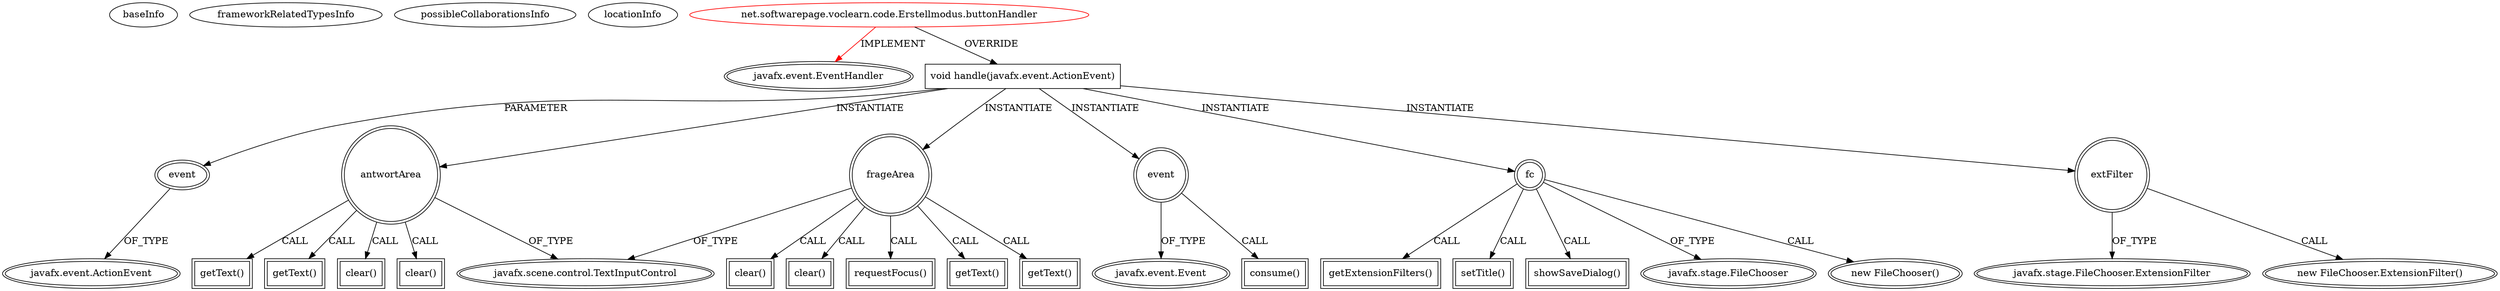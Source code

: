 digraph {
baseInfo[graphId=3581,category="extension_graph",isAnonymous=false,possibleRelation=false]
frameworkRelatedTypesInfo[0="javafx.event.EventHandler"]
possibleCollaborationsInfo[]
locationInfo[projectName="mathiasj33-VocLearn",filePath="/mathiasj33-VocLearn/VocLearn-master/src/net/softwarepage/voclearn/code/Erstellmodus.java",contextSignature="buttonHandler",graphId="3581"]
0[label="net.softwarepage.voclearn.code.Erstellmodus.buttonHandler",vertexType="ROOT_CLIENT_CLASS_DECLARATION",isFrameworkType=false,color=red]
1[label="javafx.event.EventHandler",vertexType="FRAMEWORK_INTERFACE_TYPE",isFrameworkType=true,peripheries=2]
2[label="void handle(javafx.event.ActionEvent)",vertexType="OVERRIDING_METHOD_DECLARATION",isFrameworkType=false,shape=box]
3[label="event",vertexType="PARAMETER_DECLARATION",isFrameworkType=true,peripheries=2]
4[label="javafx.event.ActionEvent",vertexType="FRAMEWORK_CLASS_TYPE",isFrameworkType=true,peripheries=2]
5[label="frageArea",vertexType="VARIABLE_EXPRESION",isFrameworkType=true,peripheries=2,shape=circle]
7[label="javafx.scene.control.TextInputControl",vertexType="FRAMEWORK_CLASS_TYPE",isFrameworkType=true,peripheries=2]
6[label="clear()",vertexType="INSIDE_CALL",isFrameworkType=true,peripheries=2,shape=box]
8[label="antwortArea",vertexType="VARIABLE_EXPRESION",isFrameworkType=true,peripheries=2,shape=circle]
9[label="clear()",vertexType="INSIDE_CALL",isFrameworkType=true,peripheries=2,shape=box]
12[label="requestFocus()",vertexType="INSIDE_CALL",isFrameworkType=true,peripheries=2,shape=box]
13[label="event",vertexType="VARIABLE_EXPRESION",isFrameworkType=true,peripheries=2,shape=circle]
15[label="javafx.event.Event",vertexType="FRAMEWORK_CLASS_TYPE",isFrameworkType=true,peripheries=2]
14[label="consume()",vertexType="INSIDE_CALL",isFrameworkType=true,peripheries=2,shape=box]
17[label="getText()",vertexType="INSIDE_CALL",isFrameworkType=true,peripheries=2,shape=box]
19[label="getText()",vertexType="INSIDE_CALL",isFrameworkType=true,peripheries=2,shape=box]
21[label="getText()",vertexType="INSIDE_CALL",isFrameworkType=true,peripheries=2,shape=box]
23[label="getText()",vertexType="INSIDE_CALL",isFrameworkType=true,peripheries=2,shape=box]
25[label="fc",vertexType="VARIABLE_EXPRESION",isFrameworkType=true,peripheries=2,shape=circle]
26[label="javafx.stage.FileChooser",vertexType="FRAMEWORK_CLASS_TYPE",isFrameworkType=true,peripheries=2]
24[label="new FileChooser()",vertexType="CONSTRUCTOR_CALL",isFrameworkType=true,peripheries=2]
28[label="extFilter",vertexType="VARIABLE_EXPRESION",isFrameworkType=true,peripheries=2,shape=circle]
29[label="javafx.stage.FileChooser.ExtensionFilter",vertexType="FRAMEWORK_CLASS_TYPE",isFrameworkType=true,peripheries=2]
27[label="new FileChooser.ExtensionFilter()",vertexType="CONSTRUCTOR_CALL",isFrameworkType=true,peripheries=2]
31[label="getExtensionFilters()",vertexType="INSIDE_CALL",isFrameworkType=true,peripheries=2,shape=box]
33[label="setTitle()",vertexType="INSIDE_CALL",isFrameworkType=true,peripheries=2,shape=box]
35[label="showSaveDialog()",vertexType="INSIDE_CALL",isFrameworkType=true,peripheries=2,shape=box]
37[label="clear()",vertexType="INSIDE_CALL",isFrameworkType=true,peripheries=2,shape=box]
39[label="clear()",vertexType="INSIDE_CALL",isFrameworkType=true,peripheries=2,shape=box]
0->1[label="IMPLEMENT",color=red]
0->2[label="OVERRIDE"]
3->4[label="OF_TYPE"]
2->3[label="PARAMETER"]
2->5[label="INSTANTIATE"]
5->7[label="OF_TYPE"]
5->6[label="CALL"]
2->8[label="INSTANTIATE"]
8->7[label="OF_TYPE"]
8->9[label="CALL"]
5->12[label="CALL"]
2->13[label="INSTANTIATE"]
13->15[label="OF_TYPE"]
13->14[label="CALL"]
5->17[label="CALL"]
8->19[label="CALL"]
5->21[label="CALL"]
8->23[label="CALL"]
2->25[label="INSTANTIATE"]
25->26[label="OF_TYPE"]
25->24[label="CALL"]
2->28[label="INSTANTIATE"]
28->29[label="OF_TYPE"]
28->27[label="CALL"]
25->31[label="CALL"]
25->33[label="CALL"]
25->35[label="CALL"]
5->37[label="CALL"]
8->39[label="CALL"]
}
